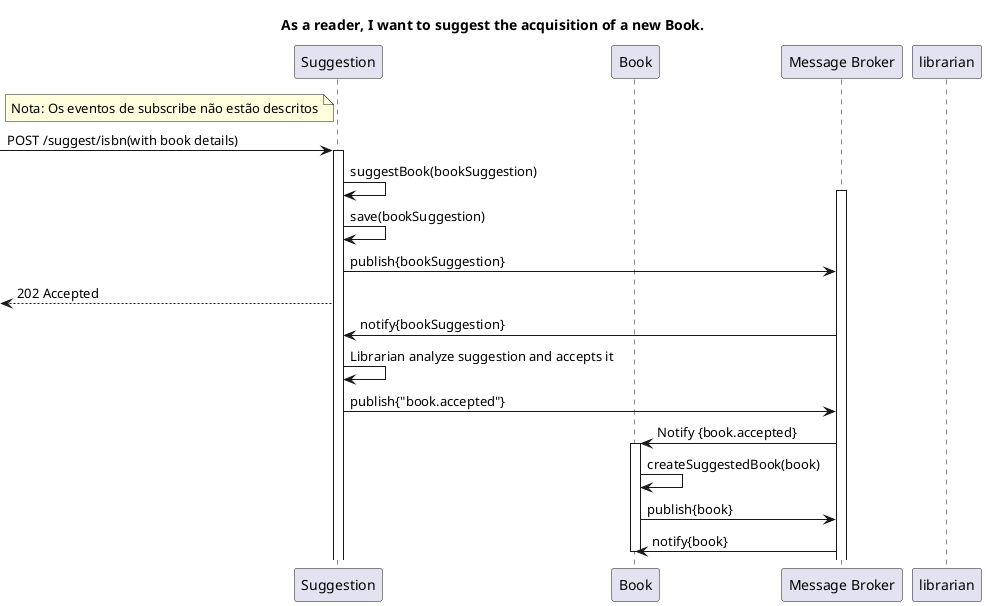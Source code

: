 @startuml
title As a reader, I want to suggest the acquisition of a new Book.

participant "Suggestion" as suggestion
participant "Book" as book
participant "Message Broker" as mb
note left of suggestion
  Nota: Os eventos de subscribe não estão descritos
end note
 -> suggestion: POST /suggest/isbn(with book details)
activate suggestion
suggestion -> suggestion: suggestBook(bookSuggestion)

activate mb
suggestion -> suggestion: save(bookSuggestion)
suggestion -> mb: publish{bookSuggestion}
<-- suggestion:  202 Accepted

mb -> suggestion: notify{bookSuggestion}

suggestion -> suggestion: Librarian analyze suggestion and accepts it

    suggestion -> mb: publish{"book.accepted"}
    mb -> book: Notify {book.accepted}
    activate book
    book -> book: createSuggestedBook(book)
    book -> mb: publish{book}
    mb -> book: notify{book}
    deactivate book


deactivate librarian

@enduml